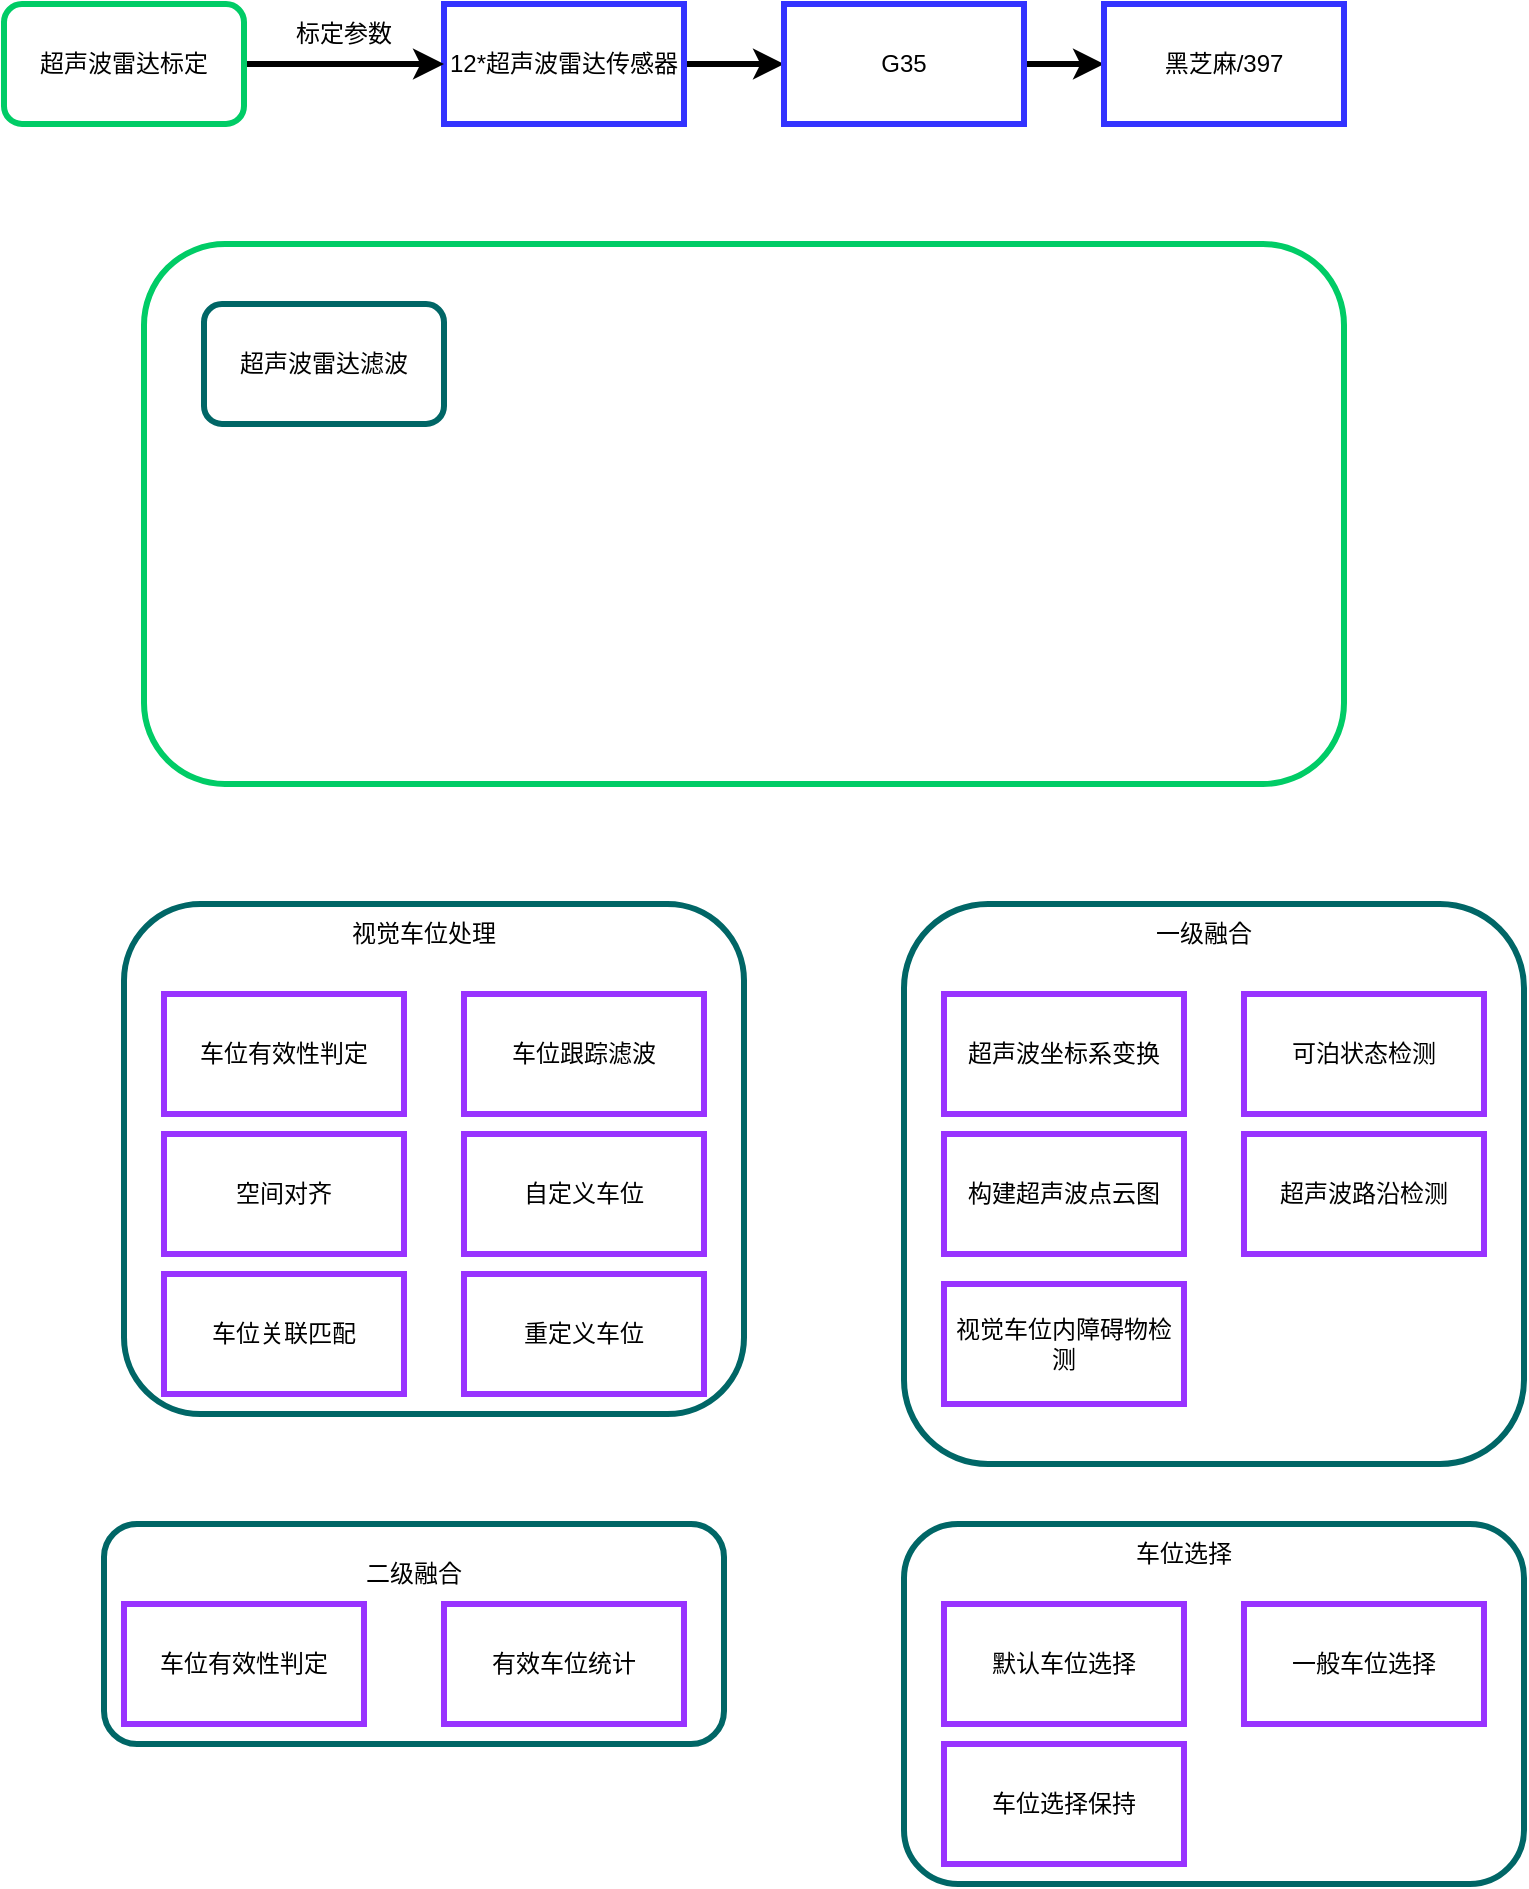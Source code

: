 <mxfile version="20.6.0" type="github">
  <diagram id="mb-tZgp3zU6TYsqnozkC" name="第 1 页">
    <mxGraphModel dx="1422" dy="714" grid="1" gridSize="10" guides="1" tooltips="1" connect="1" arrows="1" fold="1" page="1" pageScale="1" pageWidth="827" pageHeight="1169" math="0" shadow="0">
      <root>
        <mxCell id="0" />
        <mxCell id="1" parent="0" />
        <mxCell id="66FuJ6tfi-zrDr_wdLSn-9" style="edgeStyle=orthogonalEdgeStyle;rounded=0;orthogonalLoop=1;jettySize=auto;html=1;entryX=0;entryY=0.5;entryDx=0;entryDy=0;strokeWidth=3;" edge="1" parent="1" source="66FuJ6tfi-zrDr_wdLSn-1" target="66FuJ6tfi-zrDr_wdLSn-8">
          <mxGeometry relative="1" as="geometry" />
        </mxCell>
        <mxCell id="66FuJ6tfi-zrDr_wdLSn-1" value="12*超声波雷达传感器" style="rounded=0;whiteSpace=wrap;html=1;strokeWidth=3;strokeColor=#3333FF;" vertex="1" parent="1">
          <mxGeometry x="230" y="120" width="120" height="60" as="geometry" />
        </mxCell>
        <mxCell id="66FuJ6tfi-zrDr_wdLSn-5" style="edgeStyle=orthogonalEdgeStyle;rounded=0;orthogonalLoop=1;jettySize=auto;html=1;strokeWidth=3;" edge="1" parent="1" source="66FuJ6tfi-zrDr_wdLSn-4" target="66FuJ6tfi-zrDr_wdLSn-1">
          <mxGeometry relative="1" as="geometry" />
        </mxCell>
        <mxCell id="66FuJ6tfi-zrDr_wdLSn-4" value="超声波雷达标定" style="rounded=1;whiteSpace=wrap;html=1;strokeColor=#00CC66;strokeWidth=3;" vertex="1" parent="1">
          <mxGeometry x="10" y="120" width="120" height="60" as="geometry" />
        </mxCell>
        <mxCell id="66FuJ6tfi-zrDr_wdLSn-6" value="标定参数" style="text;html=1;strokeColor=none;fillColor=none;align=center;verticalAlign=middle;whiteSpace=wrap;rounded=0;strokeWidth=3;" vertex="1" parent="1">
          <mxGeometry x="150" y="120" width="60" height="30" as="geometry" />
        </mxCell>
        <mxCell id="66FuJ6tfi-zrDr_wdLSn-11" value="" style="edgeStyle=orthogonalEdgeStyle;rounded=0;orthogonalLoop=1;jettySize=auto;html=1;strokeWidth=3;" edge="1" parent="1" source="66FuJ6tfi-zrDr_wdLSn-8" target="66FuJ6tfi-zrDr_wdLSn-10">
          <mxGeometry relative="1" as="geometry" />
        </mxCell>
        <mxCell id="66FuJ6tfi-zrDr_wdLSn-8" value="G35" style="rounded=0;whiteSpace=wrap;html=1;strokeWidth=3;strokeColor=#3333FF;" vertex="1" parent="1">
          <mxGeometry x="400" y="120" width="120" height="60" as="geometry" />
        </mxCell>
        <mxCell id="66FuJ6tfi-zrDr_wdLSn-10" value="黑芝麻/397" style="rounded=0;whiteSpace=wrap;html=1;strokeWidth=3;strokeColor=#3333FF;" vertex="1" parent="1">
          <mxGeometry x="560" y="120" width="120" height="60" as="geometry" />
        </mxCell>
        <mxCell id="66FuJ6tfi-zrDr_wdLSn-12" value="" style="rounded=1;whiteSpace=wrap;html=1;strokeColor=#00CC66;strokeWidth=3;" vertex="1" parent="1">
          <mxGeometry x="80" y="240" width="600" height="270" as="geometry" />
        </mxCell>
        <mxCell id="66FuJ6tfi-zrDr_wdLSn-14" value="超声波雷达滤波" style="rounded=1;whiteSpace=wrap;html=1;strokeColor=#006666;strokeWidth=3;" vertex="1" parent="1">
          <mxGeometry x="110" y="270" width="120" height="60" as="geometry" />
        </mxCell>
        <mxCell id="66FuJ6tfi-zrDr_wdLSn-24" value="" style="group" vertex="1" connectable="0" parent="1">
          <mxGeometry x="70" y="570" width="310" height="255" as="geometry" />
        </mxCell>
        <mxCell id="66FuJ6tfi-zrDr_wdLSn-15" value="" style="rounded=1;whiteSpace=wrap;html=1;strokeColor=#006666;strokeWidth=3;" vertex="1" parent="66FuJ6tfi-zrDr_wdLSn-24">
          <mxGeometry width="310" height="255" as="geometry" />
        </mxCell>
        <mxCell id="66FuJ6tfi-zrDr_wdLSn-16" value="车位有效性判定" style="rounded=0;whiteSpace=wrap;html=1;strokeColor=#9933FF;strokeWidth=3;" vertex="1" parent="66FuJ6tfi-zrDr_wdLSn-24">
          <mxGeometry x="20" y="45" width="120" height="60" as="geometry" />
        </mxCell>
        <mxCell id="66FuJ6tfi-zrDr_wdLSn-17" value="视觉车位处理" style="text;html=1;strokeColor=none;fillColor=none;align=center;verticalAlign=middle;whiteSpace=wrap;rounded=0;strokeWidth=3;" vertex="1" parent="66FuJ6tfi-zrDr_wdLSn-24">
          <mxGeometry x="110" width="80" height="30" as="geometry" />
        </mxCell>
        <mxCell id="66FuJ6tfi-zrDr_wdLSn-19" value="空间对齐" style="rounded=0;whiteSpace=wrap;html=1;strokeColor=#9933FF;strokeWidth=3;" vertex="1" parent="66FuJ6tfi-zrDr_wdLSn-24">
          <mxGeometry x="20" y="115" width="120" height="60" as="geometry" />
        </mxCell>
        <mxCell id="66FuJ6tfi-zrDr_wdLSn-20" value="车位关联匹配" style="rounded=0;whiteSpace=wrap;html=1;strokeColor=#9933FF;strokeWidth=3;" vertex="1" parent="66FuJ6tfi-zrDr_wdLSn-24">
          <mxGeometry x="20" y="185" width="120" height="60" as="geometry" />
        </mxCell>
        <mxCell id="66FuJ6tfi-zrDr_wdLSn-21" value="车位跟踪滤波" style="rounded=0;whiteSpace=wrap;html=1;strokeColor=#9933FF;strokeWidth=3;" vertex="1" parent="66FuJ6tfi-zrDr_wdLSn-24">
          <mxGeometry x="170" y="45" width="120" height="60" as="geometry" />
        </mxCell>
        <mxCell id="66FuJ6tfi-zrDr_wdLSn-22" value="自定义车位" style="rounded=0;whiteSpace=wrap;html=1;strokeColor=#9933FF;strokeWidth=3;" vertex="1" parent="66FuJ6tfi-zrDr_wdLSn-24">
          <mxGeometry x="170" y="115" width="120" height="60" as="geometry" />
        </mxCell>
        <mxCell id="66FuJ6tfi-zrDr_wdLSn-23" value="重定义车位" style="rounded=0;whiteSpace=wrap;html=1;strokeColor=#9933FF;strokeWidth=3;" vertex="1" parent="66FuJ6tfi-zrDr_wdLSn-24">
          <mxGeometry x="170" y="185" width="120" height="60" as="geometry" />
        </mxCell>
        <mxCell id="66FuJ6tfi-zrDr_wdLSn-26" value="" style="rounded=1;whiteSpace=wrap;html=1;strokeColor=#006666;strokeWidth=3;" vertex="1" parent="1">
          <mxGeometry x="460" y="570" width="310" height="280" as="geometry" />
        </mxCell>
        <mxCell id="66FuJ6tfi-zrDr_wdLSn-28" value="一级融合" style="text;html=1;strokeColor=none;fillColor=none;align=center;verticalAlign=middle;whiteSpace=wrap;rounded=0;strokeWidth=3;" vertex="1" parent="1">
          <mxGeometry x="570" y="570" width="80" height="30" as="geometry" />
        </mxCell>
        <mxCell id="66FuJ6tfi-zrDr_wdLSn-29" value="超声波坐标系变换" style="rounded=0;whiteSpace=wrap;html=1;strokeColor=#9933FF;strokeWidth=3;" vertex="1" parent="1">
          <mxGeometry x="480" y="615" width="120" height="60" as="geometry" />
        </mxCell>
        <mxCell id="66FuJ6tfi-zrDr_wdLSn-30" value="构建超声波点云图" style="rounded=0;whiteSpace=wrap;html=1;strokeColor=#9933FF;strokeWidth=3;" vertex="1" parent="1">
          <mxGeometry x="480" y="685" width="120" height="60" as="geometry" />
        </mxCell>
        <mxCell id="66FuJ6tfi-zrDr_wdLSn-31" value="视觉车位内障碍物检测" style="rounded=0;whiteSpace=wrap;html=1;strokeColor=#9933FF;strokeWidth=3;" vertex="1" parent="1">
          <mxGeometry x="480" y="760" width="120" height="60" as="geometry" />
        </mxCell>
        <mxCell id="66FuJ6tfi-zrDr_wdLSn-32" value="可泊状态检测" style="rounded=0;whiteSpace=wrap;html=1;strokeColor=#9933FF;strokeWidth=3;" vertex="1" parent="1">
          <mxGeometry x="630" y="615" width="120" height="60" as="geometry" />
        </mxCell>
        <mxCell id="66FuJ6tfi-zrDr_wdLSn-33" value="超声波路沿检测" style="rounded=0;whiteSpace=wrap;html=1;strokeColor=#9933FF;strokeWidth=3;" vertex="1" parent="1">
          <mxGeometry x="630" y="685" width="120" height="60" as="geometry" />
        </mxCell>
        <mxCell id="66FuJ6tfi-zrDr_wdLSn-34" value="" style="rounded=1;whiteSpace=wrap;html=1;strokeColor=#006666;strokeWidth=3;" vertex="1" parent="1">
          <mxGeometry x="60" y="880" width="310" height="110" as="geometry" />
        </mxCell>
        <mxCell id="66FuJ6tfi-zrDr_wdLSn-35" value="二级融合" style="text;html=1;strokeColor=none;fillColor=none;align=center;verticalAlign=middle;whiteSpace=wrap;rounded=0;strokeWidth=3;" vertex="1" parent="1">
          <mxGeometry x="175" y="890" width="80" height="30" as="geometry" />
        </mxCell>
        <mxCell id="66FuJ6tfi-zrDr_wdLSn-36" value="车位有效性判定" style="rounded=0;whiteSpace=wrap;html=1;strokeColor=#9933FF;strokeWidth=3;" vertex="1" parent="1">
          <mxGeometry x="70" y="920" width="120" height="60" as="geometry" />
        </mxCell>
        <mxCell id="66FuJ6tfi-zrDr_wdLSn-37" value="有效车位统计" style="rounded=0;whiteSpace=wrap;html=1;strokeColor=#9933FF;strokeWidth=3;" vertex="1" parent="1">
          <mxGeometry x="230" y="920" width="120" height="60" as="geometry" />
        </mxCell>
        <mxCell id="66FuJ6tfi-zrDr_wdLSn-38" value="" style="rounded=1;whiteSpace=wrap;html=1;strokeColor=#006666;strokeWidth=3;" vertex="1" parent="1">
          <mxGeometry x="460" y="880" width="310" height="180" as="geometry" />
        </mxCell>
        <mxCell id="66FuJ6tfi-zrDr_wdLSn-39" value="默认车位选择" style="rounded=0;whiteSpace=wrap;html=1;strokeColor=#9933FF;strokeWidth=3;" vertex="1" parent="1">
          <mxGeometry x="480" y="920" width="120" height="60" as="geometry" />
        </mxCell>
        <mxCell id="66FuJ6tfi-zrDr_wdLSn-40" value="车位选择" style="text;html=1;strokeColor=none;fillColor=none;align=center;verticalAlign=middle;whiteSpace=wrap;rounded=0;strokeWidth=3;" vertex="1" parent="1">
          <mxGeometry x="560" y="880" width="80" height="30" as="geometry" />
        </mxCell>
        <mxCell id="66FuJ6tfi-zrDr_wdLSn-41" value="一般车位选择" style="rounded=0;whiteSpace=wrap;html=1;strokeColor=#9933FF;strokeWidth=3;" vertex="1" parent="1">
          <mxGeometry x="630" y="920" width="120" height="60" as="geometry" />
        </mxCell>
        <mxCell id="66FuJ6tfi-zrDr_wdLSn-42" value="车位选择保持" style="rounded=0;whiteSpace=wrap;html=1;strokeColor=#9933FF;strokeWidth=3;" vertex="1" parent="1">
          <mxGeometry x="480" y="990" width="120" height="60" as="geometry" />
        </mxCell>
      </root>
    </mxGraphModel>
  </diagram>
</mxfile>
